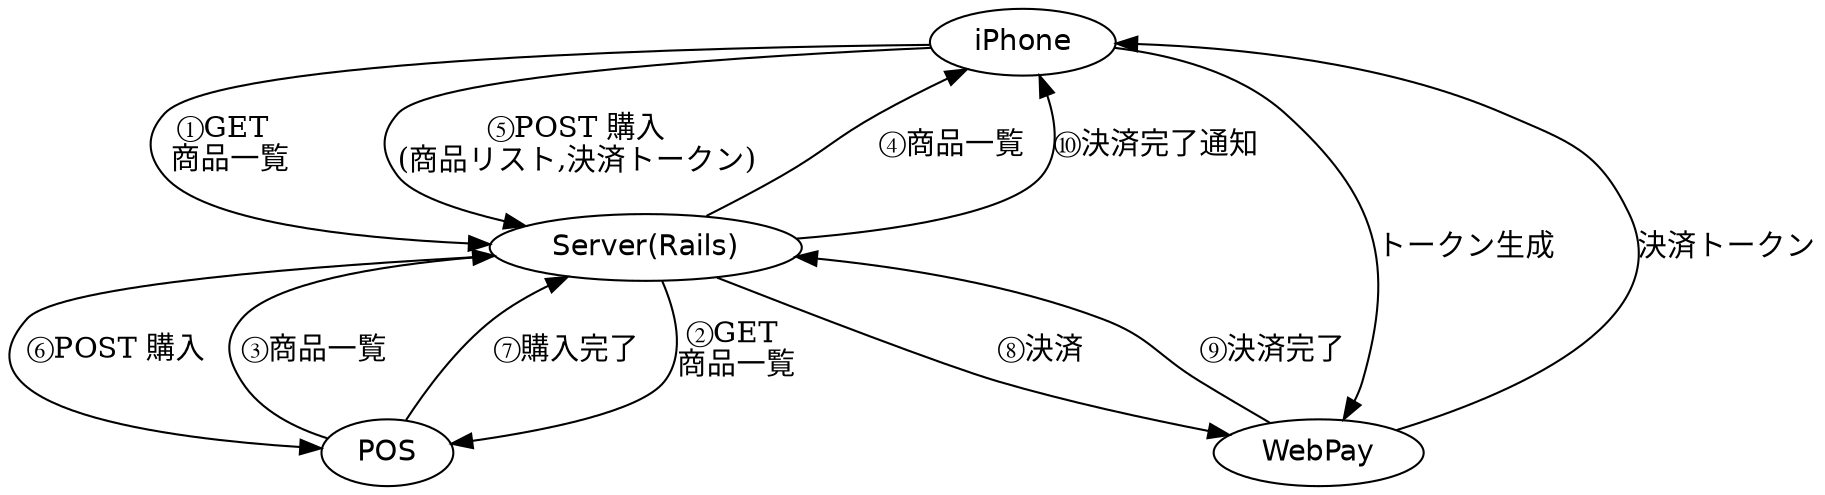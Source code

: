 digraph G {
   graph [size = "14, 11"];
   graph [nodesep = 0.7];
   node [ height = 0.01,
         fontname = "Helvetica", fontsize = 14];

   iPhone;
   POS;

   iPhone -> "Server(Rails)" [label = "①GET \n 商品一覧"];
   "Server(Rails)" -> POS [label = "②GET \n商品一覧"];
   POS -> "Server(Rails)" [label = "③商品一覧"]
   "Server(Rails)" -> iPhone [label = "④商品一覧"];
   iPhone -> "Server(Rails)" [label = "⑤POST 購入\n(商品リスト,決済トークン)"];
   "Server(Rails)" -> POS [label = "⑥POST 購入"]
   POS -> "Server(Rails)" [label = "⑦購入完了"]
   "Server(Rails)" -> WebPay [label = "⑧決済"]
   WebPay -> "Server(Rails)" [label = "⑨決済完了"]
   "Server(Rails)" -> iPhone [label = "⑩決済完了通知"]
   WebPay -> iPhone [label = "決済トークン"];
   iPhone -> WebPay [label = "トークン生成"];
}